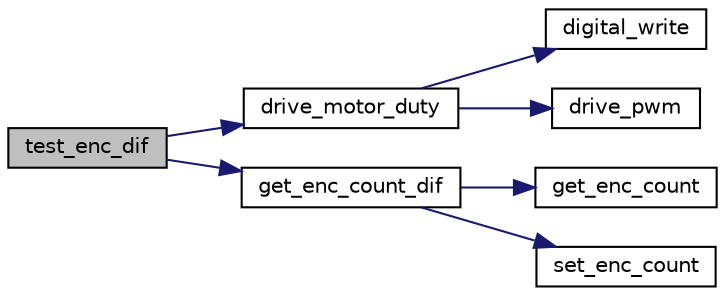digraph "test_enc_dif"
{
 // LATEX_PDF_SIZE
  edge [fontname="Helvetica",fontsize="10",labelfontname="Helvetica",labelfontsize="10"];
  node [fontname="Helvetica",fontsize="10",shape=record];
  rankdir="LR";
  Node1 [label="test_enc_dif",height=0.2,width=0.4,color="black", fillcolor="grey75", style="filled", fontcolor="black",tooltip=" "];
  Node1 -> Node2 [color="midnightblue",fontsize="10",style="solid",fontname="Helvetica"];
  Node2 [label="drive_motor_duty",height=0.2,width=0.4,color="black", fillcolor="white", style="filled",URL="$control__motor_8c.html#aa9fd12232e06322cfa6882e213e294b5",tooltip="指示されたDutyと回転の向きで、モータを駆動"];
  Node2 -> Node3 [color="midnightblue",fontsize="10",style="solid",fontname="Helvetica"];
  Node3 [label="digital_write",height=0.2,width=0.4,color="black", fillcolor="white", style="filled",URL="$general__io_8c.html#a3d87fb36438ea282f7efeb1858219f55",tooltip="汎用出力ポートの出力切り替え指示"];
  Node2 -> Node4 [color="midnightblue",fontsize="10",style="solid",fontname="Helvetica"];
  Node4 [label="drive_pwm",height=0.2,width=0.4,color="black", fillcolor="white", style="filled",URL="$pwm__drive_8c.html#adb600de094cb028b0c7935ca3869911b",tooltip="選択したPWM駆動用ポートで、Dutyを指定してPWM駆動を実施"];
  Node1 -> Node5 [color="midnightblue",fontsize="10",style="solid",fontname="Helvetica"];
  Node5 [label="get_enc_count_dif",height=0.2,width=0.4,color="black", fillcolor="white", style="filled",URL="$encoder_8c.html#a9fc057c8cea9523d1bc5dbd4a3e7dc90",tooltip="前回コール時からのエンコーダカウントの差分を取得"];
  Node5 -> Node6 [color="midnightblue",fontsize="10",style="solid",fontname="Helvetica"];
  Node6 [label="get_enc_count",height=0.2,width=0.4,color="black", fillcolor="white", style="filled",URL="$encoder_8c.html#aa6af9937998f69e8ede6aede38597738",tooltip="エンコーダカウントの取得"];
  Node5 -> Node7 [color="midnightblue",fontsize="10",style="solid",fontname="Helvetica"];
  Node7 [label="set_enc_count",height=0.2,width=0.4,color="black", fillcolor="white", style="filled",URL="$encoder_8c.html#adfa6dd2ec7cc95a88a78bb300d2df31b",tooltip="エンコーダカウントの初期値を設定"];
}
